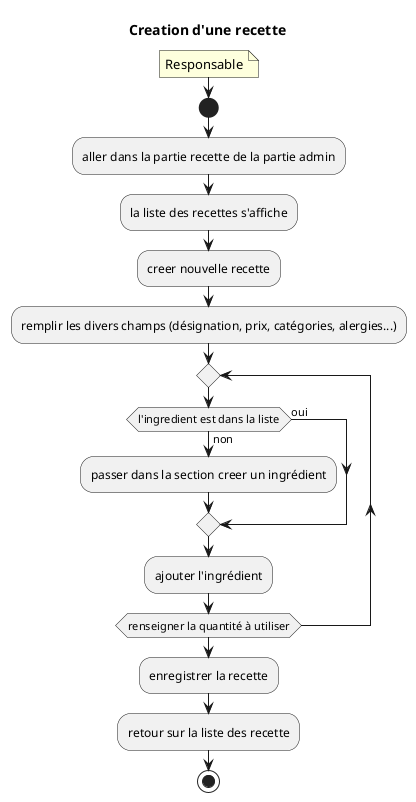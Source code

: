 @startuml 4_Recette_CREATE_RECIPE_activityDiagram

title Creation d'une recette

note: Responsable

start

:aller dans la partie recette de la partie admin;

:la liste des recettes s'affiche;

:creer nouvelle recette;

:remplir les divers champs (désignation, prix, catégories, alergies...);

repeat
if (l'ingredient est dans la liste) then (non)
    :passer dans la section creer un ingrédient;
else (oui)
endif

:ajouter l'ingrédient;

repeat while (renseigner la quantité à utiliser)

:enregistrer la recette;

:retour sur la liste des recette;

stop

@enduml